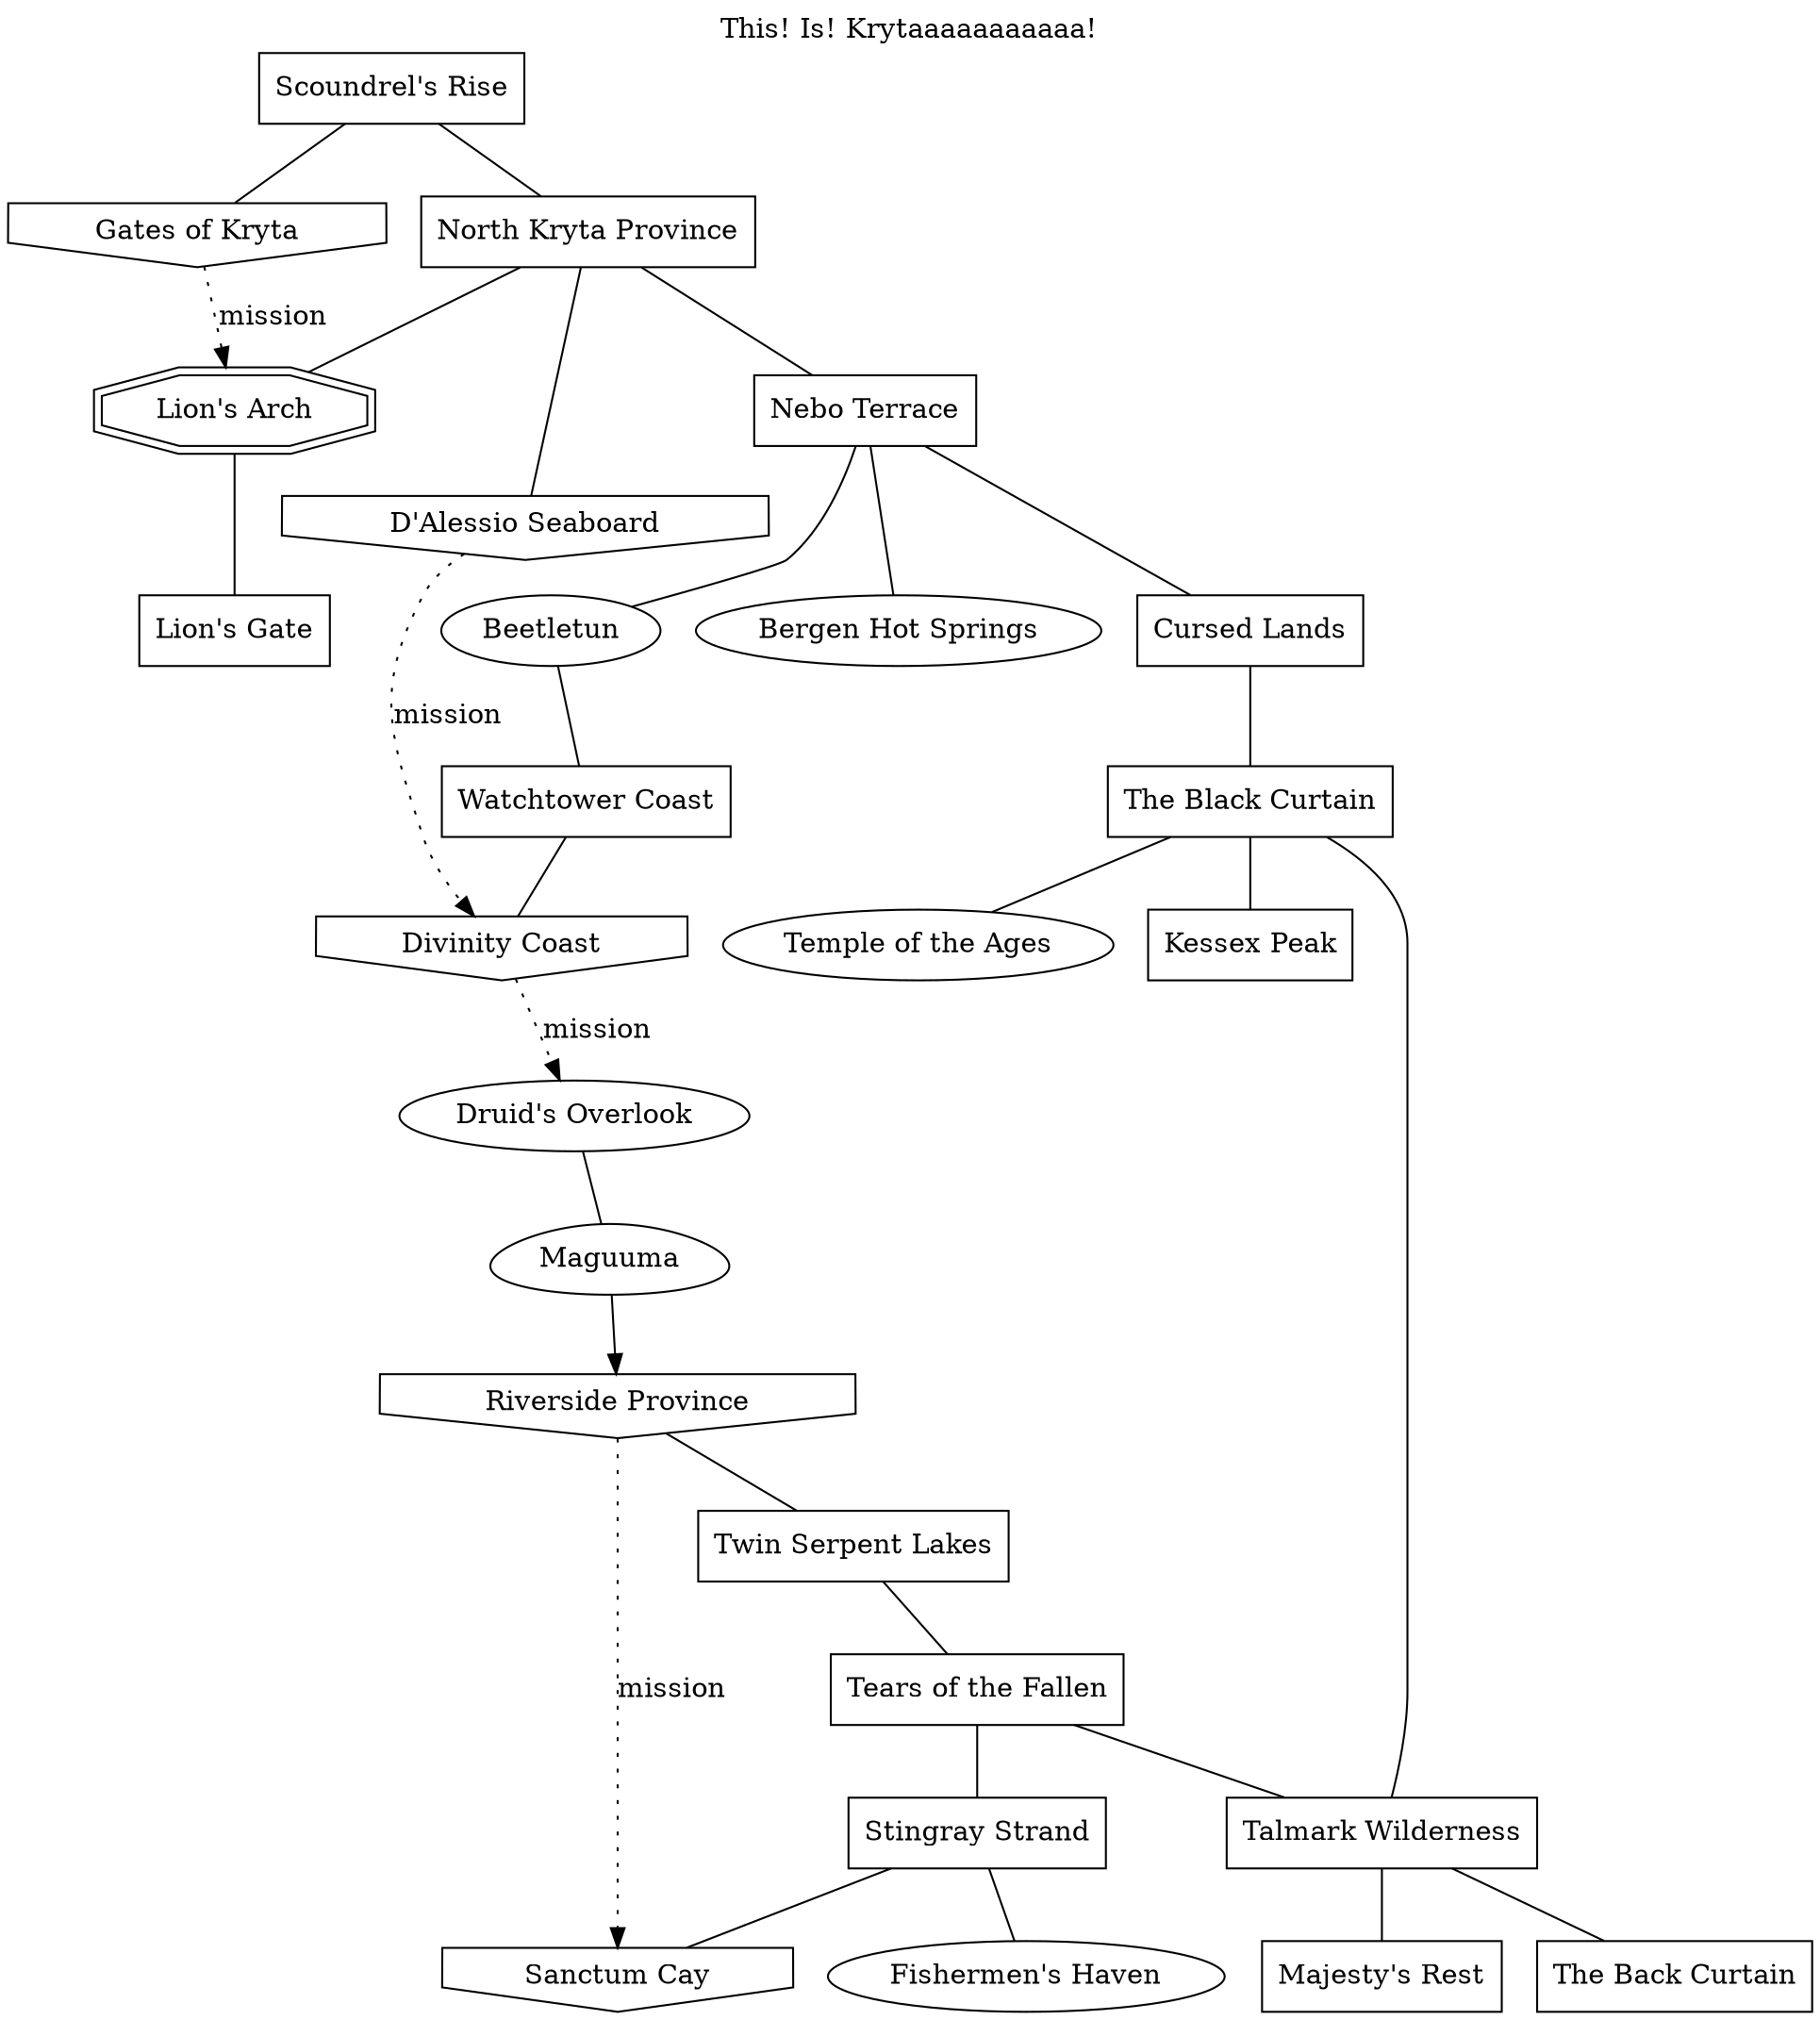 graph Kryta {
	label = "This! Is! Krytaaaaaaaaaaa!"
	labelloc = t

// Towns and outposts

    "Lion's Arch" [ shape = doubleoctagon ] // (port town)
    Beetletun
    "Bergen Hot Springs"
    "Fishermen's Haven"
    "Temple of the Ages"
	// "gate" to maguuma
	//"Druid's Overlook => Maguuma"
	"Druid's Overlook"
	
	"Maguuma" [ shape = egg ]

// Mission outposts:
	node [ shape = invhouse ]

    "D'Alessio Seaboard"
    "Divinity Coast"
    "Gates of Kryta"
    "Riverside Province"
    "Sanctum Cay"


// Explorable areas
	node [ shape = rectangle ]

    "Cursed Lands"
    "Kessex Peak"
    "Lion's Gate"
    "Majesty's Rest"
    "Nebo Terrace"
    "North Kryta Province"
    "Scoundrel's Rise"
    "Stingray Strand"
    "Talmark Wilderness"
    "Tears of the Fallen"
    "The Black Curtain"
    "Twin Serpent Lakes"
    "Watchtower Coast"

// Connnections
	"Scoundrel's Rise" -- "Gates of Kryta"
	"Scoundrel's Rise" -- "North Kryta Province"
	"North Kryta Province" -- "Lion's Arch"
	"Gates of Kryta" -- "Lion's Arch" [ style = dotted, label = "mission", dir = forward ] // Completing the 
	"Lion's Arch" -- "Lion's Gate"
	
	"North Kryta Province" -- "D'Alessio Seaboard"
	"North Kryta Province" -- "Nebo Terrace"
	
	"D'Alessio Seaboard" -- "Divinity Coast" [ style = dotted, label = "mission", dir = forward ] // Completing the 
	//"Divinity Coast" -- "Druid's Overlook => Maguuma" [ style = dotted, label = "mission", dir = forward ] // Completing the 
	"Divinity Coast" -- "Druid's Overlook" [ style = dotted, label = "mission", dir = forward ]
	"Druid's Overlook" -- "Maguuma"
	
	"Nebo Terrace" -- Beetletun
	"Nebo Terrace" -- "Bergen Hot Springs"
	"Nebo Terrace" -- "Cursed Lands"
	
	Beetletun -- "Watchtower Coast"
	"Watchtower Coast" -- "Divinity Coast"
	
	"Cursed Lands" -- "The Black Curtain"
	
	"The Black Curtain" -- "Kessex Peak"
	"The Black Curtain" -- "Talmark Wilderness"
	"The Black Curtain" -- "Temple of the Ages"
	
	"Maguuma" -- "Riverside Province" [ dir = forward ]
	"Riverside Province" -- "Twin Serpent Lakes"
	"Twin Serpent Lakes" -- "Tears of the Fallen"
	"Riverside Province" -- "Sanctum Cay" [ style = dotted, label = "mission", dir = forward ]
	
	"Tears of the Fallen" -- "Stingray Strand"
	"Tears of the Fallen" -- "Talmark Wilderness"
	
	"Talmark Wilderness" -- "Majesty's Rest"
	"Talmark Wilderness" -- "The Back Curtain"

	"Stingray Strand" -- "Fishermen's Haven"
	"Stingray Strand" -- "Sanctum Cay"
}

